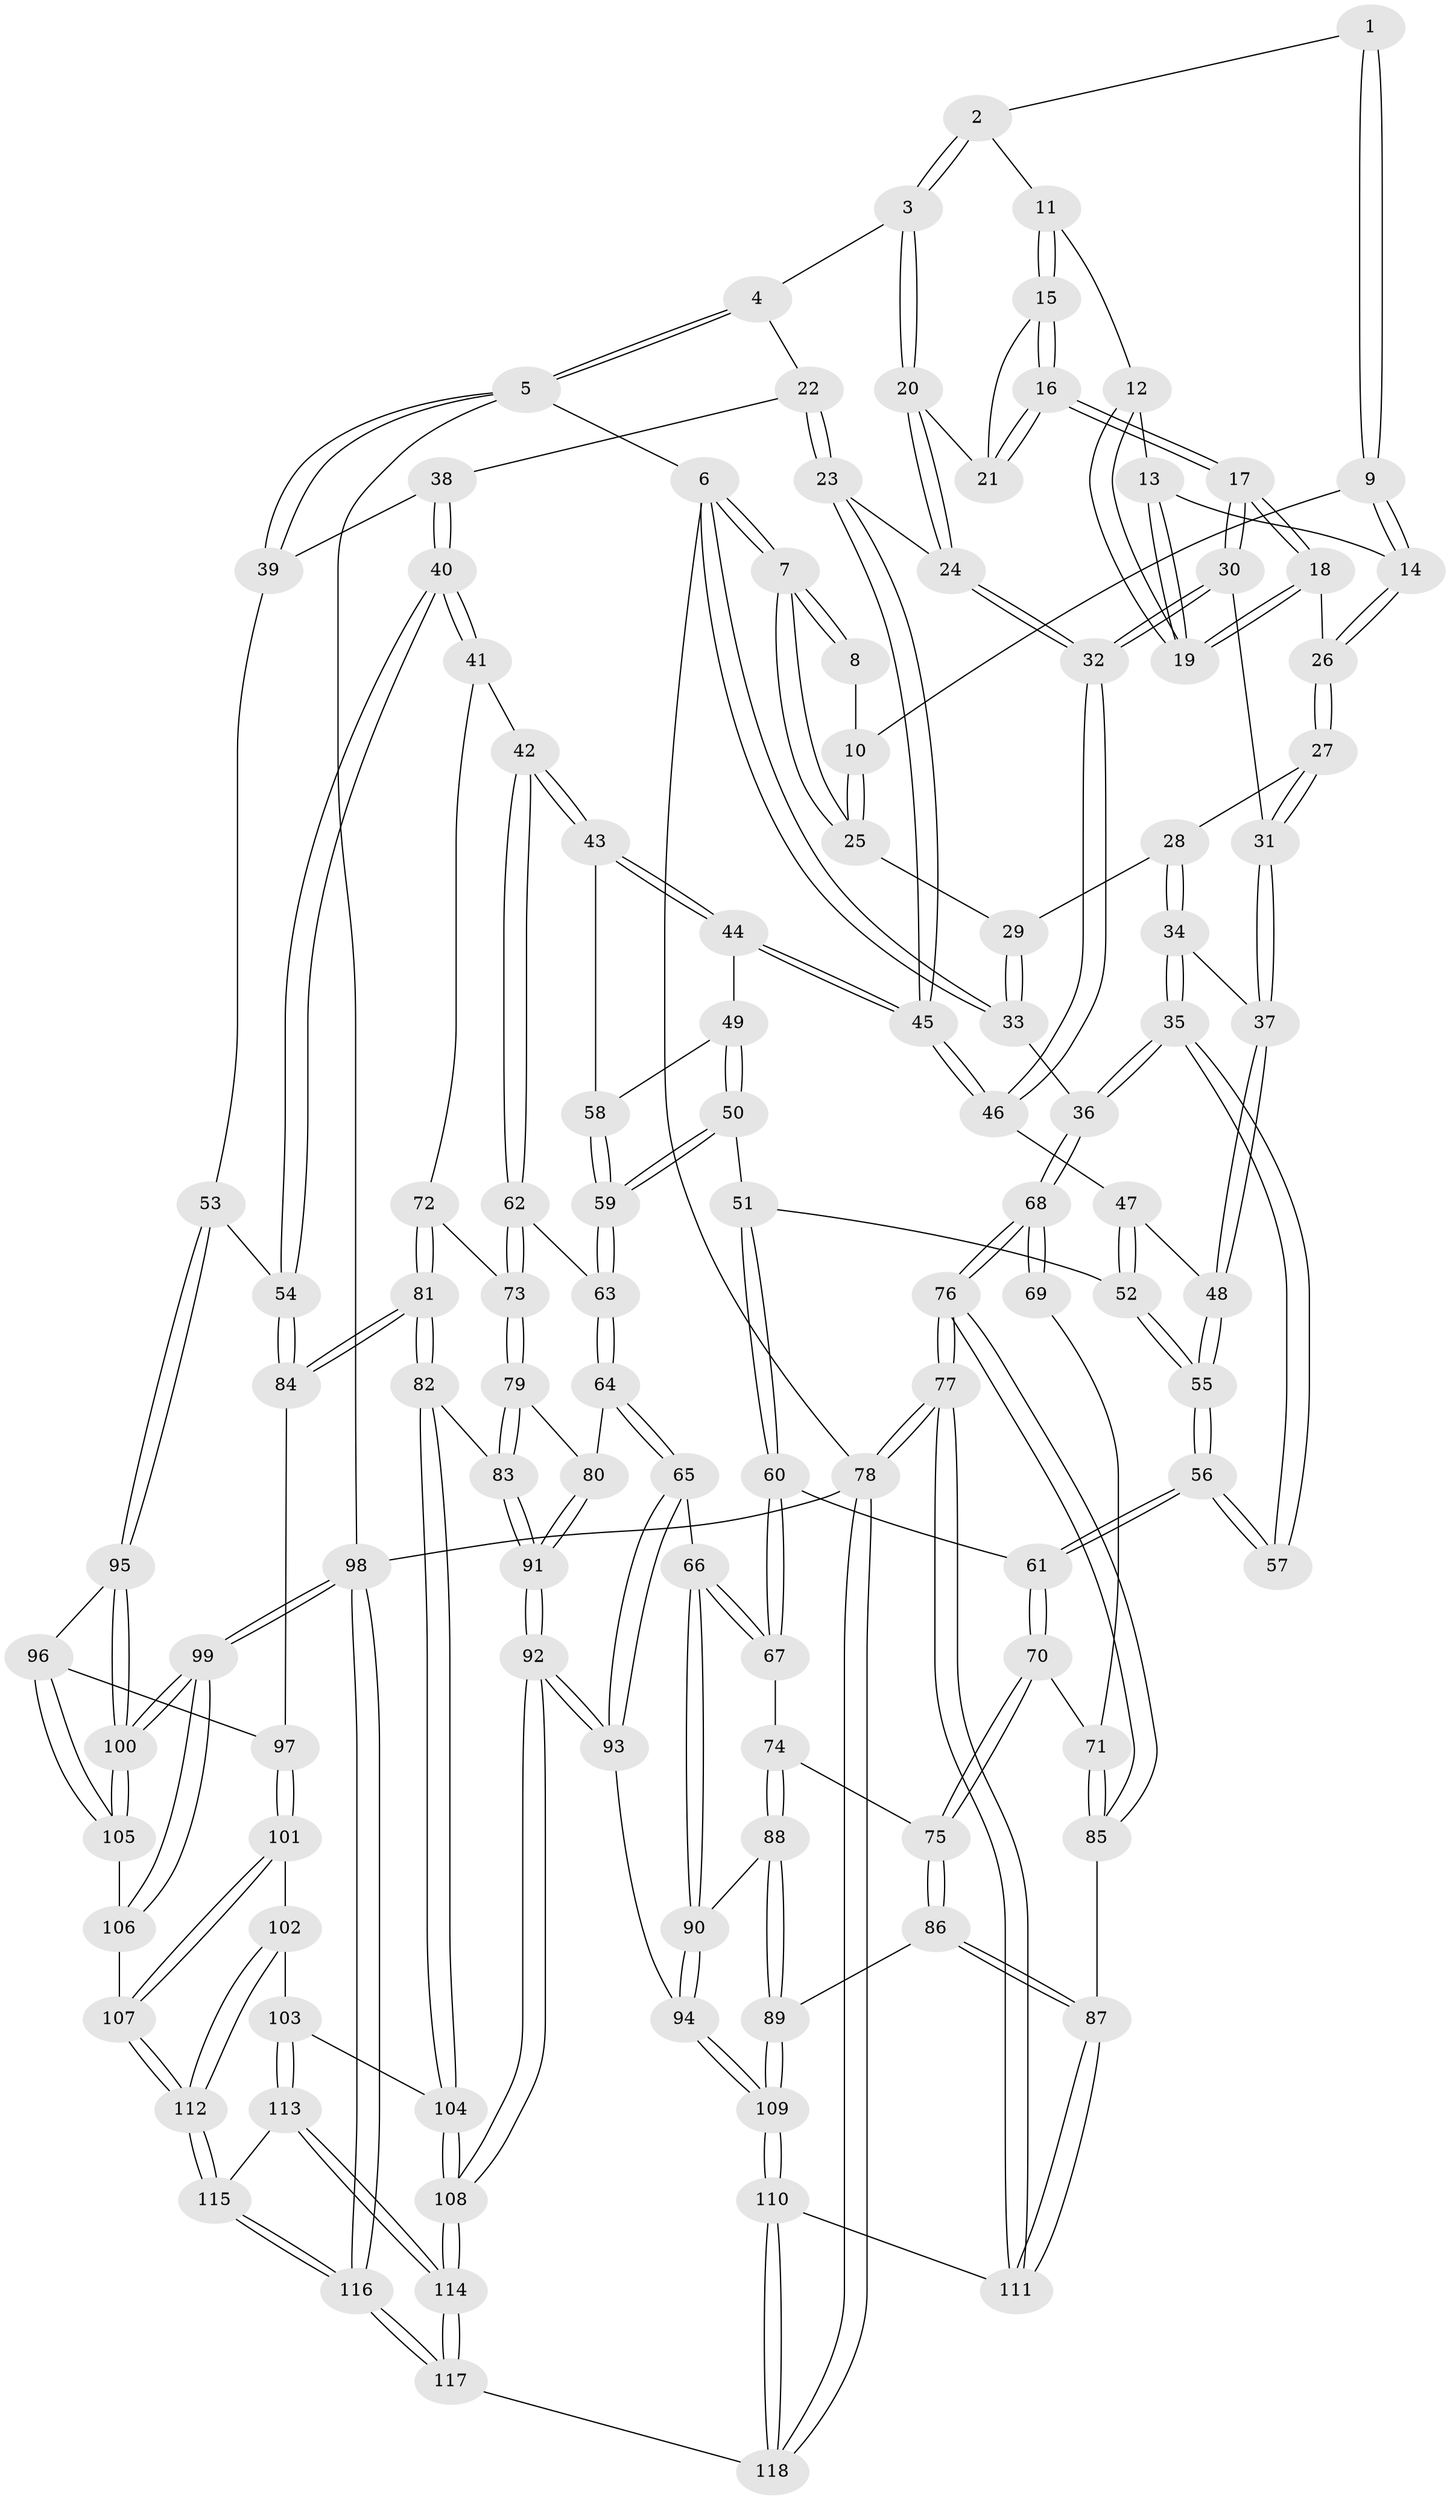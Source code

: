 // Generated by graph-tools (version 1.1) at 2025/11/02/27/25 16:11:54]
// undirected, 118 vertices, 292 edges
graph export_dot {
graph [start="1"]
  node [color=gray90,style=filled];
  1 [pos="+0.29285451378008115+0"];
  2 [pos="+0.37226878373668115+0"];
  3 [pos="+0.6767850168413005+0"];
  4 [pos="+0.7598513482230942+0"];
  5 [pos="+1+0"];
  6 [pos="+0+0"];
  7 [pos="+0+0"];
  8 [pos="+0.13349859102282688+0"];
  9 [pos="+0.2011783058095822+0.08817119798489909"];
  10 [pos="+0.18157973135787664+0.08520419877854567"];
  11 [pos="+0.3649425232591884+0"];
  12 [pos="+0.3073021042791161+0.028412395191204795"];
  13 [pos="+0.23741393491464075+0.08255848446793533"];
  14 [pos="+0.2105901831667621+0.09250504729576146"];
  15 [pos="+0.3716936278756499+0"];
  16 [pos="+0.4087144426065517+0.1457464624977071"];
  17 [pos="+0.3731344882275802+0.20872737987886697"];
  18 [pos="+0.3073651537272091+0.15233509832577374"];
  19 [pos="+0.3007811157639469+0.12955166011547511"];
  20 [pos="+0.5819642628411104+0.11821683931665457"];
  21 [pos="+0.5349592282146952+0.12092314248750094"];
  22 [pos="+0.7614428732454863+0.2412479663931562"];
  23 [pos="+0.6791499170286546+0.2564567558828199"];
  24 [pos="+0.5885024743402401+0.1373014018795445"];
  25 [pos="+0.09003340580473397+0.11624756072758662"];
  26 [pos="+0.22897197271168482+0.14620164898097687"];
  27 [pos="+0.19336886783657836+0.2239556876265694"];
  28 [pos="+0.1402078463318804+0.2248971091405882"];
  29 [pos="+0.10098845500842786+0.1722893941284113"];
  30 [pos="+0.3699088962065992+0.2638075889046494"];
  31 [pos="+0.2981904448563222+0.2842216168151678"];
  32 [pos="+0.4286545906942106+0.3134307552954863"];
  33 [pos="+0+0.3589391927648205"];
  34 [pos="+0.08100575068927711+0.36362848119790525"];
  35 [pos="+0+0.39963297505550277"];
  36 [pos="+0+0.401840464096897"];
  37 [pos="+0.19846041695891856+0.42862705447973715"];
  38 [pos="+0.78925667215138+0.2494118162033186"];
  39 [pos="+1+0.0736789742099377"];
  40 [pos="+0.8822510148721636+0.5555923084610225"];
  41 [pos="+0.757973998804392+0.5321229278344246"];
  42 [pos="+0.6820489074105968+0.5020438343152357"];
  43 [pos="+0.6745875996816509+0.4961026765242599"];
  44 [pos="+0.5894527390263121+0.3932744598023262"];
  45 [pos="+0.5891478625645619+0.39236853019869977"];
  46 [pos="+0.4450748450517899+0.33720315782180715"];
  47 [pos="+0.40041437314894424+0.41145287741383285"];
  48 [pos="+0.2206547583374443+0.48523310795609753"];
  49 [pos="+0.4964877117691669+0.5116101482015316"];
  50 [pos="+0.4451571518067481+0.5560863097446912"];
  51 [pos="+0.41587042110278905+0.5508192449618015"];
  52 [pos="+0.4078248220421965+0.5419177052106458"];
  53 [pos="+1+0.5836358782609081"];
  54 [pos="+0.9013575837776133+0.5669387564070207"];
  55 [pos="+0.22112899827494165+0.5067551596616005"];
  56 [pos="+0.21276504222951578+0.5289620593131893"];
  57 [pos="+0.14836639450320296+0.5328974485030856"];
  58 [pos="+0.5535762726597493+0.5721680582750444"];
  59 [pos="+0.5053829801325154+0.6379179348669007"];
  60 [pos="+0.3647092736695334+0.6327029468489793"];
  61 [pos="+0.21374701855807746+0.5648593260452175"];
  62 [pos="+0.5751915907118295+0.6672455910749581"];
  63 [pos="+0.5073276275422706+0.6449031563606512"];
  64 [pos="+0.4588581336846956+0.7018980285188571"];
  65 [pos="+0.4316008004622077+0.718768991995353"];
  66 [pos="+0.4264187508776465+0.7174842075498549"];
  67 [pos="+0.36986377951320537+0.6882267188838296"];
  68 [pos="+0+0.5619049679699829"];
  69 [pos="+0.021956329029263668+0.5729633770587036"];
  70 [pos="+0.1963408288468696+0.627809906460816"];
  71 [pos="+0.16017985690551007+0.6588296143317414"];
  72 [pos="+0.6373723143728284+0.6964755795763442"];
  73 [pos="+0.5818693674253966+0.6759415613373023"];
  74 [pos="+0.30635237430167744+0.7161790628142759"];
  75 [pos="+0.26918252338624077+0.6966925183472902"];
  76 [pos="+0+0.7611902251194128"];
  77 [pos="+0+1"];
  78 [pos="+0+1"];
  79 [pos="+0.5653748554571283+0.7413193148332888"];
  80 [pos="+0.5363904015064467+0.7583257812839469"];
  81 [pos="+0.7093925120603697+0.7857087102493467"];
  82 [pos="+0.7029694338191187+0.793394107267655"];
  83 [pos="+0.601583512773958+0.7834448022958206"];
  84 [pos="+0.7322444508566118+0.7771025642342807"];
  85 [pos="+0.09101297088701733+0.7590905631755551"];
  86 [pos="+0.17878081319097472+0.8282156411817874"];
  87 [pos="+0.16134797948314586+0.8301838864525575"];
  88 [pos="+0.2999770645514251+0.8148519837231126"];
  89 [pos="+0.19921063586801344+0.8293981348009191"];
  90 [pos="+0.32160637666883246+0.8308512132262014"];
  91 [pos="+0.5068577144623851+0.8589374701075286"];
  92 [pos="+0.4876033095105974+0.8887828474950553"];
  93 [pos="+0.46858254230288443+0.8811154204806327"];
  94 [pos="+0.37222842998468036+0.8930934772632344"];
  95 [pos="+1+0.5952134724142991"];
  96 [pos="+0.8372914090553661+0.8492059023455104"];
  97 [pos="+0.8055390566351952+0.8387154882701022"];
  98 [pos="+1+1"];
  99 [pos="+1+1"];
  100 [pos="+1+0.7753531345284127"];
  101 [pos="+0.7866782649810224+0.896014706122005"];
  102 [pos="+0.7562044009752993+0.9120941376080223"];
  103 [pos="+0.7014417511162817+0.8772025965565678"];
  104 [pos="+0.6828633496460417+0.8519718299675616"];
  105 [pos="+0.8603544068878856+0.8808041127032696"];
  106 [pos="+0.8591111243980921+0.9260040653696809"];
  107 [pos="+0.8345771244508706+0.9387127393123045"];
  108 [pos="+0.5462526994883602+0.9534772013628015"];
  109 [pos="+0.31481888452871104+0.9716460434287884"];
  110 [pos="+0.25399638878640696+1"];
  111 [pos="+0.15382035033356034+0.898106984339074"];
  112 [pos="+0.7829008146545887+0.9909257135015879"];
  113 [pos="+0.7108133405278991+0.9444369388560027"];
  114 [pos="+0.5610329871426872+1"];
  115 [pos="+0.7742370254005644+1"];
  116 [pos="+0.7400031972967106+1"];
  117 [pos="+0.5770933804351187+1"];
  118 [pos="+0.24445004388913022+1"];
  1 -- 2;
  1 -- 9;
  1 -- 9;
  2 -- 3;
  2 -- 3;
  2 -- 11;
  3 -- 4;
  3 -- 20;
  3 -- 20;
  4 -- 5;
  4 -- 5;
  4 -- 22;
  5 -- 6;
  5 -- 39;
  5 -- 39;
  5 -- 98;
  6 -- 7;
  6 -- 7;
  6 -- 33;
  6 -- 33;
  6 -- 78;
  7 -- 8;
  7 -- 8;
  7 -- 25;
  7 -- 25;
  8 -- 10;
  9 -- 10;
  9 -- 14;
  9 -- 14;
  10 -- 25;
  10 -- 25;
  11 -- 12;
  11 -- 15;
  11 -- 15;
  12 -- 13;
  12 -- 19;
  12 -- 19;
  13 -- 14;
  13 -- 19;
  13 -- 19;
  14 -- 26;
  14 -- 26;
  15 -- 16;
  15 -- 16;
  15 -- 21;
  16 -- 17;
  16 -- 17;
  16 -- 21;
  16 -- 21;
  17 -- 18;
  17 -- 18;
  17 -- 30;
  17 -- 30;
  18 -- 19;
  18 -- 19;
  18 -- 26;
  20 -- 21;
  20 -- 24;
  20 -- 24;
  22 -- 23;
  22 -- 23;
  22 -- 38;
  23 -- 24;
  23 -- 45;
  23 -- 45;
  24 -- 32;
  24 -- 32;
  25 -- 29;
  26 -- 27;
  26 -- 27;
  27 -- 28;
  27 -- 31;
  27 -- 31;
  28 -- 29;
  28 -- 34;
  28 -- 34;
  29 -- 33;
  29 -- 33;
  30 -- 31;
  30 -- 32;
  30 -- 32;
  31 -- 37;
  31 -- 37;
  32 -- 46;
  32 -- 46;
  33 -- 36;
  34 -- 35;
  34 -- 35;
  34 -- 37;
  35 -- 36;
  35 -- 36;
  35 -- 57;
  35 -- 57;
  36 -- 68;
  36 -- 68;
  37 -- 48;
  37 -- 48;
  38 -- 39;
  38 -- 40;
  38 -- 40;
  39 -- 53;
  40 -- 41;
  40 -- 41;
  40 -- 54;
  40 -- 54;
  41 -- 42;
  41 -- 72;
  42 -- 43;
  42 -- 43;
  42 -- 62;
  42 -- 62;
  43 -- 44;
  43 -- 44;
  43 -- 58;
  44 -- 45;
  44 -- 45;
  44 -- 49;
  45 -- 46;
  45 -- 46;
  46 -- 47;
  47 -- 48;
  47 -- 52;
  47 -- 52;
  48 -- 55;
  48 -- 55;
  49 -- 50;
  49 -- 50;
  49 -- 58;
  50 -- 51;
  50 -- 59;
  50 -- 59;
  51 -- 52;
  51 -- 60;
  51 -- 60;
  52 -- 55;
  52 -- 55;
  53 -- 54;
  53 -- 95;
  53 -- 95;
  54 -- 84;
  54 -- 84;
  55 -- 56;
  55 -- 56;
  56 -- 57;
  56 -- 57;
  56 -- 61;
  56 -- 61;
  58 -- 59;
  58 -- 59;
  59 -- 63;
  59 -- 63;
  60 -- 61;
  60 -- 67;
  60 -- 67;
  61 -- 70;
  61 -- 70;
  62 -- 63;
  62 -- 73;
  62 -- 73;
  63 -- 64;
  63 -- 64;
  64 -- 65;
  64 -- 65;
  64 -- 80;
  65 -- 66;
  65 -- 93;
  65 -- 93;
  66 -- 67;
  66 -- 67;
  66 -- 90;
  66 -- 90;
  67 -- 74;
  68 -- 69;
  68 -- 69;
  68 -- 76;
  68 -- 76;
  69 -- 71;
  70 -- 71;
  70 -- 75;
  70 -- 75;
  71 -- 85;
  71 -- 85;
  72 -- 73;
  72 -- 81;
  72 -- 81;
  73 -- 79;
  73 -- 79;
  74 -- 75;
  74 -- 88;
  74 -- 88;
  75 -- 86;
  75 -- 86;
  76 -- 77;
  76 -- 77;
  76 -- 85;
  76 -- 85;
  77 -- 78;
  77 -- 78;
  77 -- 111;
  77 -- 111;
  78 -- 118;
  78 -- 118;
  78 -- 98;
  79 -- 80;
  79 -- 83;
  79 -- 83;
  80 -- 91;
  80 -- 91;
  81 -- 82;
  81 -- 82;
  81 -- 84;
  81 -- 84;
  82 -- 83;
  82 -- 104;
  82 -- 104;
  83 -- 91;
  83 -- 91;
  84 -- 97;
  85 -- 87;
  86 -- 87;
  86 -- 87;
  86 -- 89;
  87 -- 111;
  87 -- 111;
  88 -- 89;
  88 -- 89;
  88 -- 90;
  89 -- 109;
  89 -- 109;
  90 -- 94;
  90 -- 94;
  91 -- 92;
  91 -- 92;
  92 -- 93;
  92 -- 93;
  92 -- 108;
  92 -- 108;
  93 -- 94;
  94 -- 109;
  94 -- 109;
  95 -- 96;
  95 -- 100;
  95 -- 100;
  96 -- 97;
  96 -- 105;
  96 -- 105;
  97 -- 101;
  97 -- 101;
  98 -- 99;
  98 -- 99;
  98 -- 116;
  98 -- 116;
  99 -- 100;
  99 -- 100;
  99 -- 106;
  99 -- 106;
  100 -- 105;
  100 -- 105;
  101 -- 102;
  101 -- 107;
  101 -- 107;
  102 -- 103;
  102 -- 112;
  102 -- 112;
  103 -- 104;
  103 -- 113;
  103 -- 113;
  104 -- 108;
  104 -- 108;
  105 -- 106;
  106 -- 107;
  107 -- 112;
  107 -- 112;
  108 -- 114;
  108 -- 114;
  109 -- 110;
  109 -- 110;
  110 -- 111;
  110 -- 118;
  110 -- 118;
  112 -- 115;
  112 -- 115;
  113 -- 114;
  113 -- 114;
  113 -- 115;
  114 -- 117;
  114 -- 117;
  115 -- 116;
  115 -- 116;
  116 -- 117;
  116 -- 117;
  117 -- 118;
}
